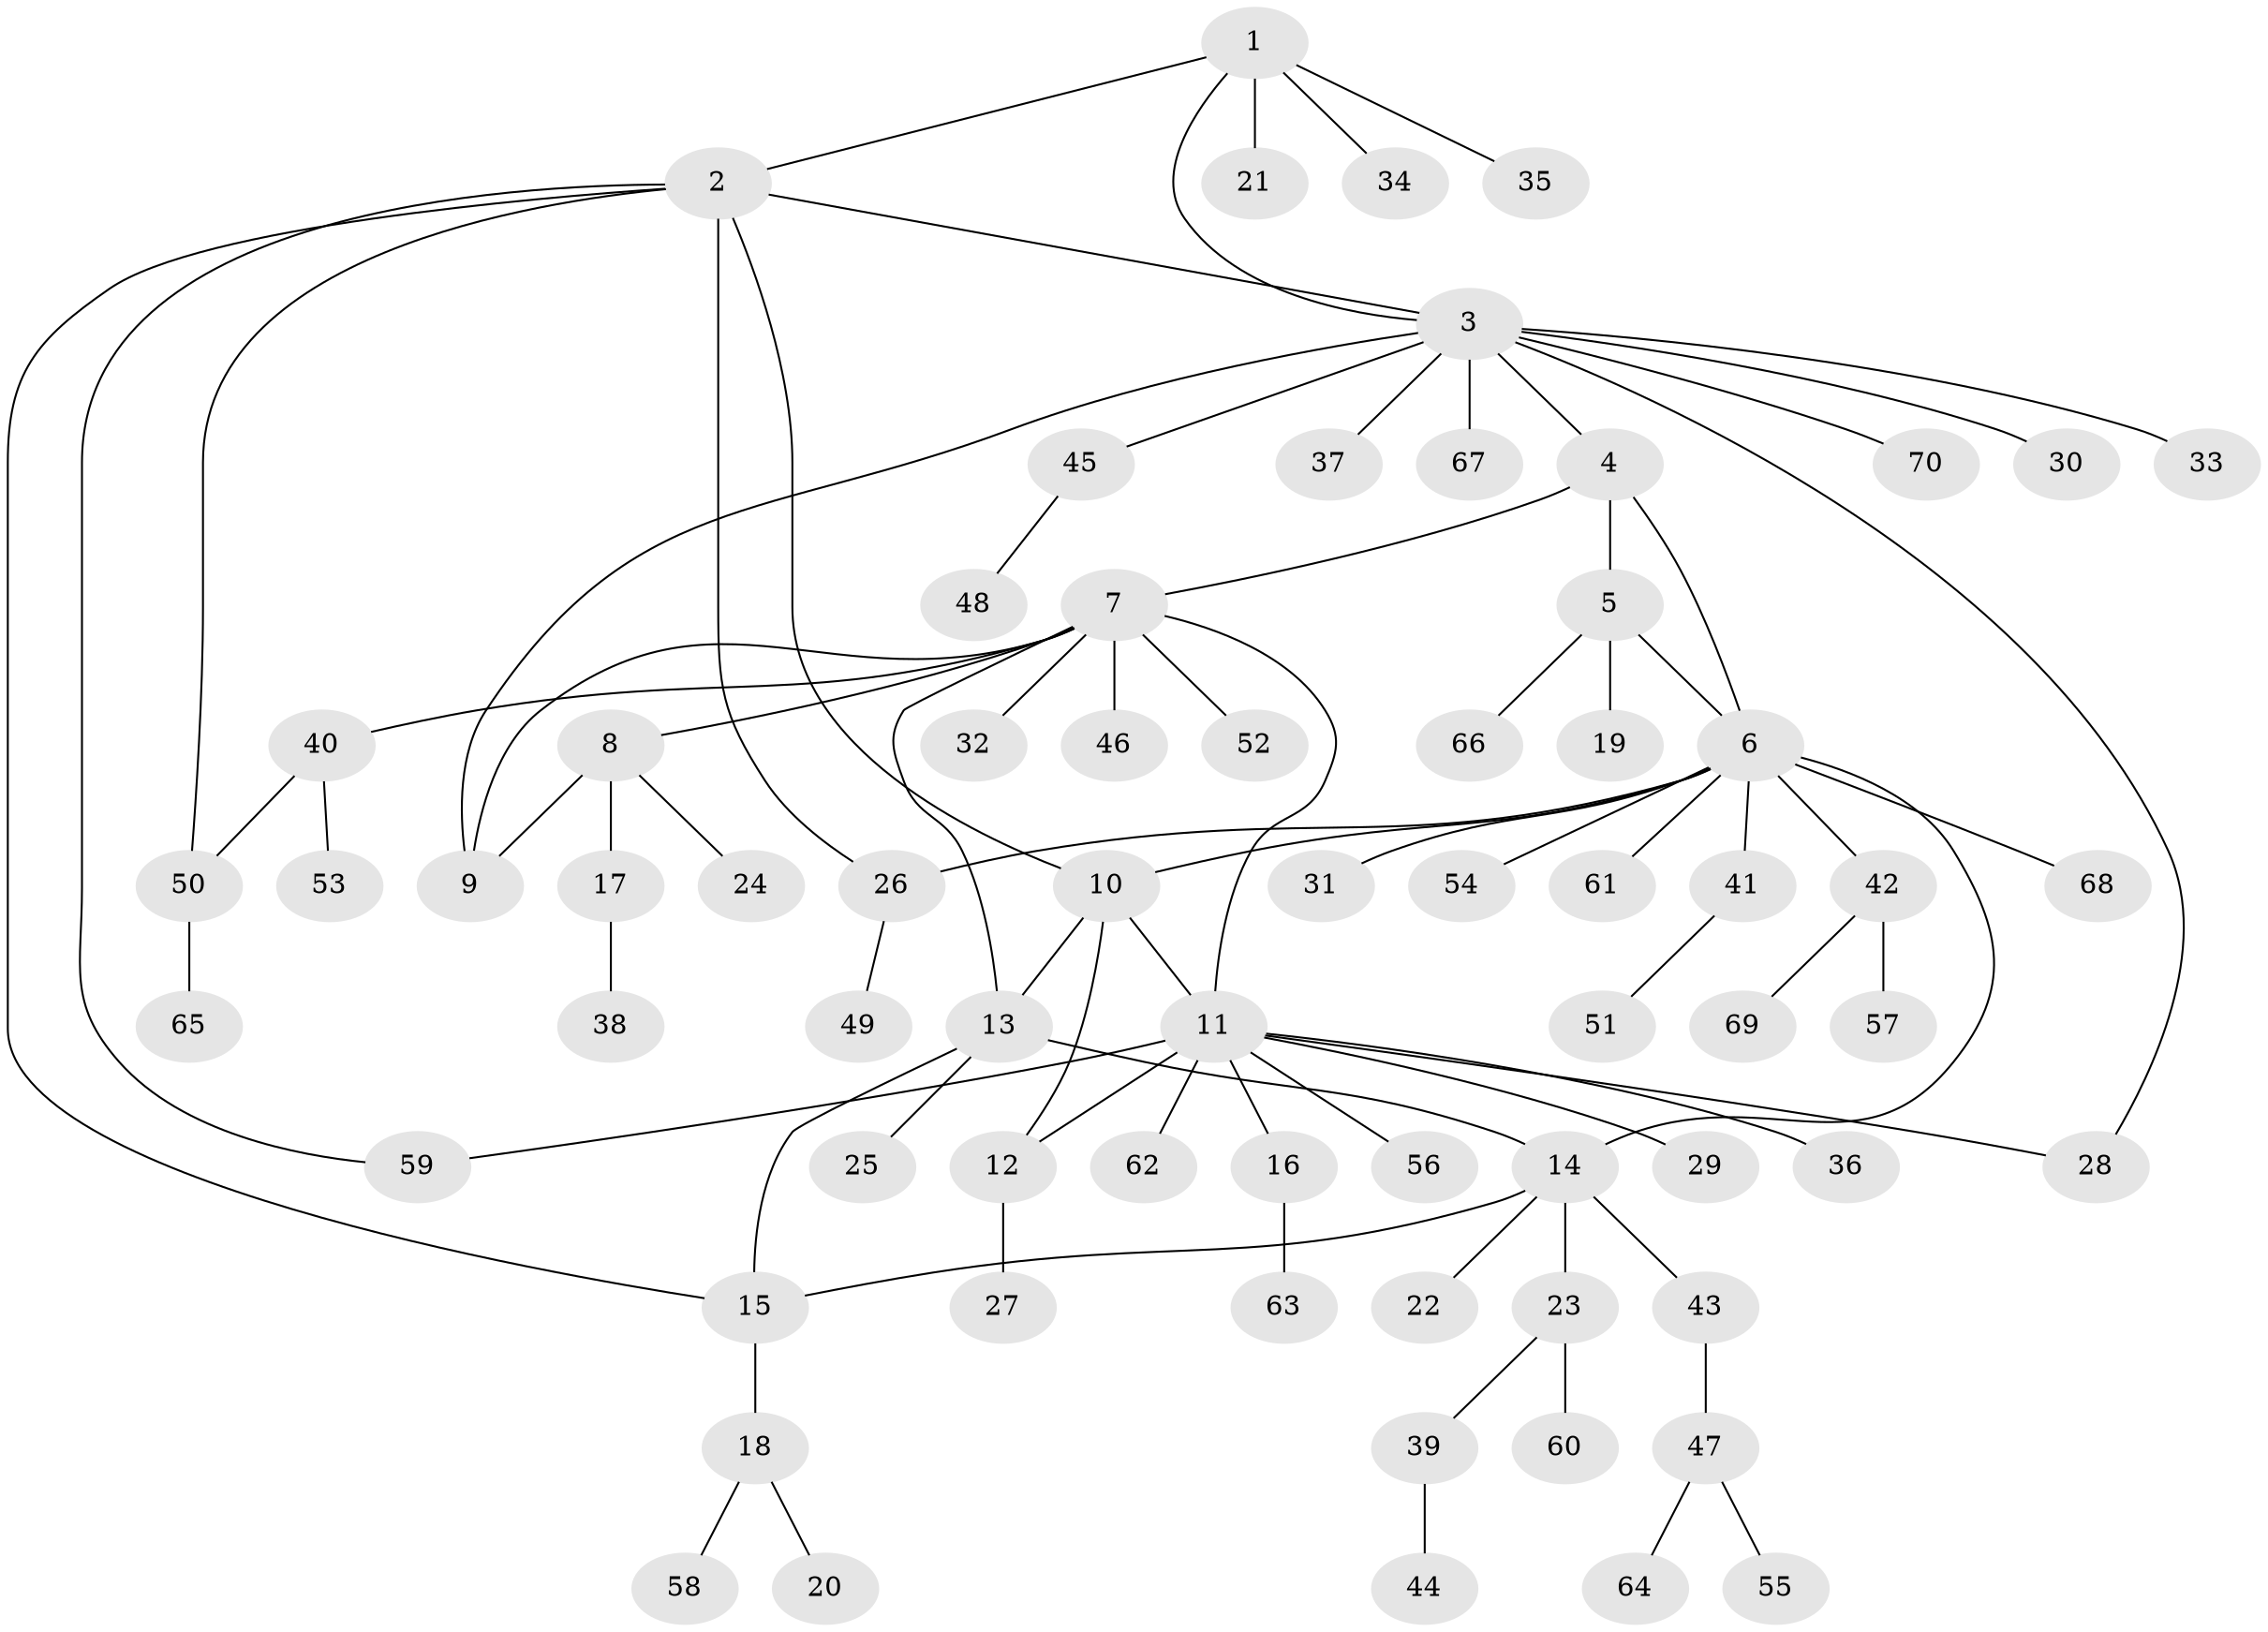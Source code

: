 // coarse degree distribution, {3: 0.03571428571428571, 2: 0.21428571428571427, 4: 0.10714285714285714, 6: 0.03571428571428571, 1: 0.4642857142857143, 7: 0.07142857142857142, 8: 0.07142857142857142}
// Generated by graph-tools (version 1.1) at 2025/37/03/04/25 23:37:42]
// undirected, 70 vertices, 84 edges
graph export_dot {
  node [color=gray90,style=filled];
  1;
  2;
  3;
  4;
  5;
  6;
  7;
  8;
  9;
  10;
  11;
  12;
  13;
  14;
  15;
  16;
  17;
  18;
  19;
  20;
  21;
  22;
  23;
  24;
  25;
  26;
  27;
  28;
  29;
  30;
  31;
  32;
  33;
  34;
  35;
  36;
  37;
  38;
  39;
  40;
  41;
  42;
  43;
  44;
  45;
  46;
  47;
  48;
  49;
  50;
  51;
  52;
  53;
  54;
  55;
  56;
  57;
  58;
  59;
  60;
  61;
  62;
  63;
  64;
  65;
  66;
  67;
  68;
  69;
  70;
  1 -- 2;
  1 -- 3;
  1 -- 21;
  1 -- 34;
  1 -- 35;
  2 -- 3;
  2 -- 10;
  2 -- 15;
  2 -- 26;
  2 -- 50;
  2 -- 59;
  3 -- 4;
  3 -- 9;
  3 -- 28;
  3 -- 30;
  3 -- 33;
  3 -- 37;
  3 -- 45;
  3 -- 67;
  3 -- 70;
  4 -- 5;
  4 -- 6;
  4 -- 7;
  5 -- 6;
  5 -- 19;
  5 -- 66;
  6 -- 10;
  6 -- 14;
  6 -- 26;
  6 -- 31;
  6 -- 41;
  6 -- 42;
  6 -- 54;
  6 -- 61;
  6 -- 68;
  7 -- 8;
  7 -- 9;
  7 -- 11;
  7 -- 13;
  7 -- 32;
  7 -- 40;
  7 -- 46;
  7 -- 52;
  8 -- 9;
  8 -- 17;
  8 -- 24;
  10 -- 11;
  10 -- 12;
  10 -- 13;
  11 -- 12;
  11 -- 16;
  11 -- 28;
  11 -- 29;
  11 -- 36;
  11 -- 56;
  11 -- 59;
  11 -- 62;
  12 -- 27;
  13 -- 14;
  13 -- 15;
  13 -- 25;
  14 -- 15;
  14 -- 22;
  14 -- 23;
  14 -- 43;
  15 -- 18;
  16 -- 63;
  17 -- 38;
  18 -- 20;
  18 -- 58;
  23 -- 39;
  23 -- 60;
  26 -- 49;
  39 -- 44;
  40 -- 50;
  40 -- 53;
  41 -- 51;
  42 -- 57;
  42 -- 69;
  43 -- 47;
  45 -- 48;
  47 -- 55;
  47 -- 64;
  50 -- 65;
}
